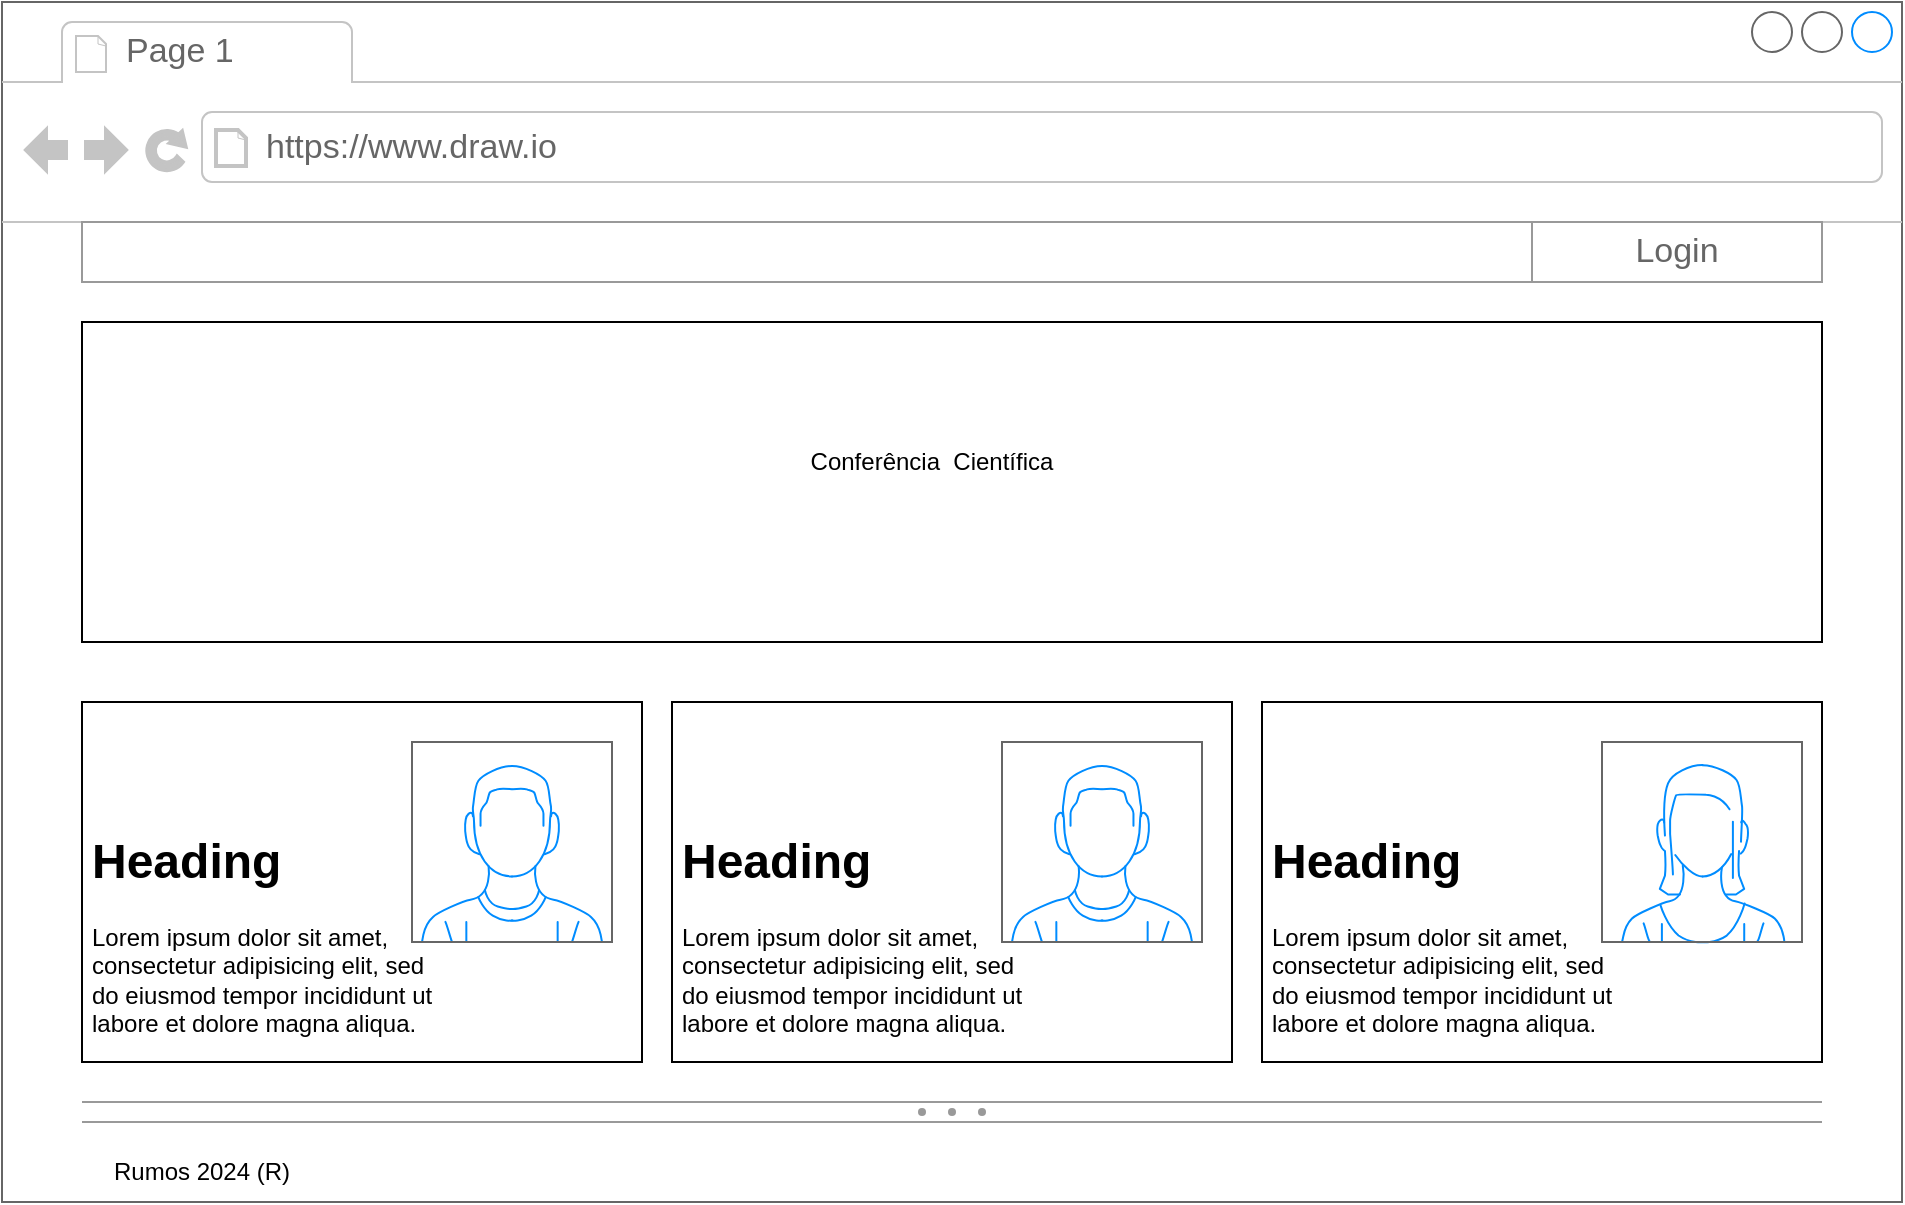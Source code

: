 <mxfile version="21.2.8" type="device" pages="5">
  <diagram name="Index" id="-s-NuK_WomoDArE0Qyhp">
    <mxGraphModel dx="1276" dy="606" grid="1" gridSize="10" guides="1" tooltips="1" connect="1" arrows="1" fold="1" page="1" pageScale="1" pageWidth="1169" pageHeight="827" math="0" shadow="0">
      <root>
        <mxCell id="0" />
        <mxCell id="1" parent="0" />
        <mxCell id="NJGV16ImT3vFh713RgNO-1" value="" style="strokeWidth=1;shadow=0;dashed=0;align=center;html=1;shape=mxgraph.mockup.containers.browserWindow;rSize=0;strokeColor=#666666;strokeColor2=#008cff;strokeColor3=#c4c4c4;mainText=,;recursiveResize=0;" parent="1" vertex="1">
          <mxGeometry x="110" y="90" width="950" height="600" as="geometry" />
        </mxCell>
        <mxCell id="NJGV16ImT3vFh713RgNO-2" value="Page 1" style="strokeWidth=1;shadow=0;dashed=0;align=center;html=1;shape=mxgraph.mockup.containers.anchor;fontSize=17;fontColor=#666666;align=left;whiteSpace=wrap;" parent="NJGV16ImT3vFh713RgNO-1" vertex="1">
          <mxGeometry x="60" y="12" width="110" height="26" as="geometry" />
        </mxCell>
        <mxCell id="NJGV16ImT3vFh713RgNO-3" value="https://www.draw.io" style="strokeWidth=1;shadow=0;dashed=0;align=center;html=1;shape=mxgraph.mockup.containers.anchor;rSize=0;fontSize=17;fontColor=#666666;align=left;" parent="NJGV16ImT3vFh713RgNO-1" vertex="1">
          <mxGeometry x="130" y="60" width="250" height="26" as="geometry" />
        </mxCell>
        <mxCell id="NJGV16ImT3vFh713RgNO-4" value="" style="rounded=0;whiteSpace=wrap;html=1;" parent="NJGV16ImT3vFh713RgNO-1" vertex="1">
          <mxGeometry x="40" y="160" width="870" height="160" as="geometry" />
        </mxCell>
        <mxCell id="NJGV16ImT3vFh713RgNO-5" value="Conferência&amp;nbsp; Científica" style="text;html=1;align=center;verticalAlign=middle;whiteSpace=wrap;rounded=0;" parent="NJGV16ImT3vFh713RgNO-1" vertex="1">
          <mxGeometry x="140" y="160" width="650" height="140" as="geometry" />
        </mxCell>
        <mxCell id="NJGV16ImT3vFh713RgNO-6" value="" style="rounded=0;whiteSpace=wrap;html=1;" parent="NJGV16ImT3vFh713RgNO-1" vertex="1">
          <mxGeometry x="40" y="350" width="280" height="180" as="geometry" />
        </mxCell>
        <mxCell id="NJGV16ImT3vFh713RgNO-7" value="" style="verticalLabelPosition=bottom;shadow=0;dashed=0;align=center;html=1;verticalAlign=top;strokeWidth=1;shape=mxgraph.mockup.containers.userMale;strokeColor=#666666;strokeColor2=#008cff;" parent="NJGV16ImT3vFh713RgNO-1" vertex="1">
          <mxGeometry x="205" y="370" width="100" height="100" as="geometry" />
        </mxCell>
        <mxCell id="NJGV16ImT3vFh713RgNO-8" value="&lt;h1&gt;Heading&lt;/h1&gt;&lt;p&gt;Lorem ipsum dolor sit amet, consectetur adipisicing elit, sed do eiusmod tempor incididunt ut labore et dolore magna aliqua.&lt;/p&gt;" style="text;html=1;spacing=5;spacingTop=-20;whiteSpace=wrap;overflow=hidden;rounded=0;" parent="NJGV16ImT3vFh713RgNO-1" vertex="1">
          <mxGeometry x="40" y="410" width="190" height="120" as="geometry" />
        </mxCell>
        <mxCell id="NJGV16ImT3vFh713RgNO-9" value="" style="rounded=0;whiteSpace=wrap;html=1;" parent="NJGV16ImT3vFh713RgNO-1" vertex="1">
          <mxGeometry x="335" y="350" width="280" height="180" as="geometry" />
        </mxCell>
        <mxCell id="NJGV16ImT3vFh713RgNO-10" value="" style="verticalLabelPosition=bottom;shadow=0;dashed=0;align=center;html=1;verticalAlign=top;strokeWidth=1;shape=mxgraph.mockup.containers.userMale;strokeColor=#666666;strokeColor2=#008cff;" parent="NJGV16ImT3vFh713RgNO-1" vertex="1">
          <mxGeometry x="500" y="370" width="100" height="100" as="geometry" />
        </mxCell>
        <mxCell id="NJGV16ImT3vFh713RgNO-13" value="&lt;h1&gt;Heading&lt;/h1&gt;&lt;p&gt;Lorem ipsum dolor sit amet, consectetur adipisicing elit, sed do eiusmod tempor incididunt ut labore et dolore magna aliqua.&lt;/p&gt;" style="text;html=1;spacing=5;spacingTop=-20;whiteSpace=wrap;overflow=hidden;rounded=0;" parent="NJGV16ImT3vFh713RgNO-1" vertex="1">
          <mxGeometry x="335" y="410" width="190" height="120" as="geometry" />
        </mxCell>
        <mxCell id="u3Lr7JxooYc4pxx3eMnw-1" value="" style="verticalLabelPosition=bottom;shadow=0;dashed=0;align=center;html=1;verticalAlign=top;strokeWidth=1;shape=mxgraph.mockup.forms.splitter;strokeColor=#999999;" parent="NJGV16ImT3vFh713RgNO-1" vertex="1">
          <mxGeometry x="40" y="550" width="870" height="10" as="geometry" />
        </mxCell>
        <mxCell id="u3Lr7JxooYc4pxx3eMnw-2" value="Rumos 2024 (R)" style="text;html=1;strokeColor=none;fillColor=none;align=center;verticalAlign=middle;whiteSpace=wrap;rounded=0;" parent="NJGV16ImT3vFh713RgNO-1" vertex="1">
          <mxGeometry x="40" y="570" width="120" height="30" as="geometry" />
        </mxCell>
        <mxCell id="u3Lr7JxooYc4pxx3eMnw-3" value="" style="strokeWidth=1;shadow=0;dashed=0;align=center;html=1;shape=mxgraph.mockup.forms.rrect;rSize=0;strokeColor=#999999;" parent="NJGV16ImT3vFh713RgNO-1" vertex="1">
          <mxGeometry x="40" y="110" width="870" height="30" as="geometry" />
        </mxCell>
        <mxCell id="u3Lr7JxooYc4pxx3eMnw-9" value="Login" style="strokeColor=inherit;fillColor=inherit;gradientColor=inherit;strokeWidth=1;shadow=0;dashed=0;align=center;html=1;shape=mxgraph.mockup.forms.rrect;rSize=0;fontSize=17;fontColor=#666666;whiteSpace=wrap;" parent="u3Lr7JxooYc4pxx3eMnw-3" vertex="1">
          <mxGeometry x="725" width="145" height="30" as="geometry" />
        </mxCell>
        <mxCell id="NJGV16ImT3vFh713RgNO-11" value="" style="rounded=0;whiteSpace=wrap;html=1;" parent="1" vertex="1">
          <mxGeometry x="740" y="440" width="280" height="180" as="geometry" />
        </mxCell>
        <mxCell id="NJGV16ImT3vFh713RgNO-14" value="&lt;h1&gt;Heading&lt;/h1&gt;&lt;p&gt;Lorem ipsum dolor sit amet, consectetur adipisicing elit, sed do eiusmod tempor incididunt ut labore et dolore magna aliqua.&lt;/p&gt;" style="text;html=1;spacing=5;spacingTop=-20;whiteSpace=wrap;overflow=hidden;rounded=0;" parent="1" vertex="1">
          <mxGeometry x="740" y="500" width="190" height="120" as="geometry" />
        </mxCell>
        <mxCell id="NJGV16ImT3vFh713RgNO-15" value="" style="verticalLabelPosition=bottom;shadow=0;dashed=0;align=center;html=1;verticalAlign=top;strokeWidth=1;shape=mxgraph.mockup.containers.userFemale;strokeColor=#666666;strokeColor2=#008cff;" parent="1" vertex="1">
          <mxGeometry x="910" y="460" width="100" height="100" as="geometry" />
        </mxCell>
      </root>
    </mxGraphModel>
  </diagram>
  <diagram name="Index Backend" id="n2D2hqDbknUxxtvWSx_i">
    <mxGraphModel dx="1276" dy="606" grid="1" gridSize="10" guides="1" tooltips="1" connect="1" arrows="1" fold="1" page="1" pageScale="1" pageWidth="1169" pageHeight="827" math="0" shadow="0">
      <root>
        <mxCell id="QfkZEDFmQ2hIRmuMOkM5-0" />
        <mxCell id="QfkZEDFmQ2hIRmuMOkM5-1" parent="QfkZEDFmQ2hIRmuMOkM5-0" />
        <mxCell id="QfkZEDFmQ2hIRmuMOkM5-2" value="" style="strokeWidth=1;shadow=0;dashed=0;align=center;html=1;shape=mxgraph.mockup.containers.browserWindow;rSize=0;strokeColor=#666666;strokeColor2=#008cff;strokeColor3=#c4c4c4;mainText=,;recursiveResize=0;" vertex="1" parent="QfkZEDFmQ2hIRmuMOkM5-1">
          <mxGeometry x="110" y="90" width="950" height="600" as="geometry" />
        </mxCell>
        <mxCell id="QfkZEDFmQ2hIRmuMOkM5-3" value="Page 1" style="strokeWidth=1;shadow=0;dashed=0;align=center;html=1;shape=mxgraph.mockup.containers.anchor;fontSize=17;fontColor=#666666;align=left;whiteSpace=wrap;" vertex="1" parent="QfkZEDFmQ2hIRmuMOkM5-2">
          <mxGeometry x="60" y="12" width="110" height="26" as="geometry" />
        </mxCell>
        <mxCell id="QfkZEDFmQ2hIRmuMOkM5-4" value="https://www.draw.io" style="strokeWidth=1;shadow=0;dashed=0;align=center;html=1;shape=mxgraph.mockup.containers.anchor;rSize=0;fontSize=17;fontColor=#666666;align=left;" vertex="1" parent="QfkZEDFmQ2hIRmuMOkM5-2">
          <mxGeometry x="130" y="60" width="250" height="26" as="geometry" />
        </mxCell>
        <mxCell id="QfkZEDFmQ2hIRmuMOkM5-13" value="" style="verticalLabelPosition=bottom;shadow=0;dashed=0;align=center;html=1;verticalAlign=top;strokeWidth=1;shape=mxgraph.mockup.forms.splitter;strokeColor=#999999;" vertex="1" parent="QfkZEDFmQ2hIRmuMOkM5-2">
          <mxGeometry x="40" y="550" width="870" height="10" as="geometry" />
        </mxCell>
        <mxCell id="QfkZEDFmQ2hIRmuMOkM5-14" value="Rumos 2024 (R)" style="text;html=1;strokeColor=none;fillColor=none;align=center;verticalAlign=middle;whiteSpace=wrap;rounded=0;" vertex="1" parent="QfkZEDFmQ2hIRmuMOkM5-2">
          <mxGeometry x="40" y="570" width="120" height="30" as="geometry" />
        </mxCell>
        <mxCell id="QfkZEDFmQ2hIRmuMOkM5-15" value="" style="strokeWidth=1;shadow=0;dashed=0;align=center;html=1;shape=mxgraph.mockup.forms.rrect;rSize=0;strokeColor=#999999;" vertex="1" parent="QfkZEDFmQ2hIRmuMOkM5-2">
          <mxGeometry x="40" y="110" width="870" height="30" as="geometry" />
        </mxCell>
        <mxCell id="QfkZEDFmQ2hIRmuMOkM5-16" value="Home" style="strokeColor=inherit;fillColor=inherit;gradientColor=inherit;strokeWidth=1;shadow=0;dashed=0;align=center;html=1;shape=mxgraph.mockup.forms.rrect;rSize=0;fontSize=17;fontColor=#666666;whiteSpace=wrap;" vertex="1" parent="QfkZEDFmQ2hIRmuMOkM5-15">
          <mxGeometry width="145" height="30" as="geometry" />
        </mxCell>
        <mxCell id="QfkZEDFmQ2hIRmuMOkM5-17" value="Palestrantes" style="strokeColor=inherit;fillColor=inherit;gradientColor=inherit;strokeWidth=1;shadow=0;dashed=0;align=center;html=1;shape=mxgraph.mockup.forms.rrect;rSize=0;fontSize=17;fontColor=#666666;whiteSpace=wrap;" vertex="1" parent="QfkZEDFmQ2hIRmuMOkM5-15">
          <mxGeometry x="145" width="145" height="30" as="geometry" />
        </mxCell>
        <mxCell id="QfkZEDFmQ2hIRmuMOkM5-18" value="Palestras" style="strokeColor=inherit;fillColor=inherit;gradientColor=inherit;strokeWidth=1;shadow=0;dashed=0;align=center;html=1;shape=mxgraph.mockup.forms.rrect;rSize=0;fontSize=17;fontColor=#666666;whiteSpace=wrap;" vertex="1" parent="QfkZEDFmQ2hIRmuMOkM5-15">
          <mxGeometry x="290" width="145" height="30" as="geometry" />
        </mxCell>
        <mxCell id="QfkZEDFmQ2hIRmuMOkM5-19" value="Login" style="strokeColor=inherit;fillColor=inherit;gradientColor=inherit;strokeWidth=1;shadow=0;dashed=0;align=center;html=1;shape=mxgraph.mockup.forms.rrect;rSize=0;fontSize=17;fontColor=#666666;whiteSpace=wrap;" vertex="1" parent="QfkZEDFmQ2hIRmuMOkM5-15">
          <mxGeometry x="725" width="145" height="30" as="geometry" />
        </mxCell>
        <mxCell id="YF7gN96msMOJXcphIUVl-0" value="" style="strokeWidth=1;shadow=0;dashed=0;align=center;html=1;shape=mxgraph.mockup.forms.pwField;strokeColor=#999999;mainText=;align=left;fontColor=#666666;fontSize=17;spacingLeft=3;" vertex="1" parent="QfkZEDFmQ2hIRmuMOkM5-2">
          <mxGeometry x="100" y="160" width="340" height="30" as="geometry" />
        </mxCell>
        <mxCell id="YF7gN96msMOJXcphIUVl-1" value="Nome" style="text;html=1;strokeColor=none;fillColor=none;align=center;verticalAlign=middle;whiteSpace=wrap;rounded=0;" vertex="1" parent="QfkZEDFmQ2hIRmuMOkM5-2">
          <mxGeometry x="40" y="160" width="60" height="30" as="geometry" />
        </mxCell>
        <mxCell id="YF7gN96msMOJXcphIUVl-2" value="" style="strokeWidth=1;shadow=0;dashed=0;align=center;html=1;shape=mxgraph.mockup.forms.pwField;strokeColor=#999999;mainText=;align=left;fontColor=#666666;fontSize=17;spacingLeft=3;" vertex="1" parent="QfkZEDFmQ2hIRmuMOkM5-2">
          <mxGeometry x="100" y="200" width="340" height="30" as="geometry" />
        </mxCell>
        <mxCell id="YF7gN96msMOJXcphIUVl-3" value="Nome" style="text;html=1;strokeColor=none;fillColor=none;align=center;verticalAlign=middle;whiteSpace=wrap;rounded=0;" vertex="1" parent="QfkZEDFmQ2hIRmuMOkM5-2">
          <mxGeometry x="40" y="200" width="60" height="30" as="geometry" />
        </mxCell>
        <mxCell id="YF7gN96msMOJXcphIUVl-4" value="" style="strokeWidth=1;shadow=0;dashed=0;align=center;html=1;shape=mxgraph.mockup.forms.pwField;strokeColor=#999999;mainText=;align=left;fontColor=#666666;fontSize=17;spacingLeft=3;" vertex="1" parent="QfkZEDFmQ2hIRmuMOkM5-2">
          <mxGeometry x="100" y="240" width="340" height="30" as="geometry" />
        </mxCell>
        <mxCell id="YF7gN96msMOJXcphIUVl-5" value="Nome" style="text;html=1;strokeColor=none;fillColor=none;align=center;verticalAlign=middle;whiteSpace=wrap;rounded=0;" vertex="1" parent="QfkZEDFmQ2hIRmuMOkM5-2">
          <mxGeometry x="40" y="240" width="60" height="30" as="geometry" />
        </mxCell>
        <mxCell id="YF7gN96msMOJXcphIUVl-6" value="" style="strokeWidth=1;shadow=0;dashed=0;align=center;html=1;shape=mxgraph.mockup.forms.pwField;strokeColor=#999999;mainText=;align=left;fontColor=#666666;fontSize=17;spacingLeft=3;" vertex="1" parent="QfkZEDFmQ2hIRmuMOkM5-2">
          <mxGeometry x="520" y="160" width="150" height="30" as="geometry" />
        </mxCell>
        <mxCell id="YF7gN96msMOJXcphIUVl-7" value="Nome" style="text;html=1;strokeColor=none;fillColor=none;align=center;verticalAlign=middle;whiteSpace=wrap;rounded=0;" vertex="1" parent="QfkZEDFmQ2hIRmuMOkM5-2">
          <mxGeometry x="460" y="160" width="60" height="30" as="geometry" />
        </mxCell>
        <mxCell id="YF7gN96msMOJXcphIUVl-8" value="" style="strokeWidth=1;shadow=0;dashed=0;align=center;html=1;shape=mxgraph.mockup.forms.pwField;strokeColor=#999999;mainText=;align=left;fontColor=#666666;fontSize=17;spacingLeft=3;" vertex="1" parent="QfkZEDFmQ2hIRmuMOkM5-2">
          <mxGeometry x="520" y="200" width="150" height="30" as="geometry" />
        </mxCell>
        <mxCell id="YF7gN96msMOJXcphIUVl-9" value="Nome" style="text;html=1;strokeColor=none;fillColor=none;align=center;verticalAlign=middle;whiteSpace=wrap;rounded=0;" vertex="1" parent="QfkZEDFmQ2hIRmuMOkM5-2">
          <mxGeometry x="460" y="200" width="60" height="30" as="geometry" />
        </mxCell>
        <mxCell id="YF7gN96msMOJXcphIUVl-10" value="" style="strokeWidth=1;shadow=0;dashed=0;align=center;html=1;shape=mxgraph.mockup.forms.pwField;strokeColor=#999999;mainText=;align=left;fontColor=#666666;fontSize=17;spacingLeft=3;" vertex="1" parent="QfkZEDFmQ2hIRmuMOkM5-2">
          <mxGeometry x="520" y="240" width="150" height="30" as="geometry" />
        </mxCell>
        <mxCell id="YF7gN96msMOJXcphIUVl-11" value="Nome" style="text;html=1;strokeColor=none;fillColor=none;align=center;verticalAlign=middle;whiteSpace=wrap;rounded=0;" vertex="1" parent="QfkZEDFmQ2hIRmuMOkM5-2">
          <mxGeometry x="460" y="240" width="60" height="30" as="geometry" />
        </mxCell>
        <mxCell id="YF7gN96msMOJXcphIUVl-12" value="" style="strokeWidth=1;shadow=0;dashed=0;align=center;html=1;shape=mxgraph.mockup.forms.pwField;strokeColor=#999999;mainText=;align=left;fontColor=#666666;fontSize=17;spacingLeft=3;" vertex="1" parent="QfkZEDFmQ2hIRmuMOkM5-2">
          <mxGeometry x="760" y="160" width="150" height="30" as="geometry" />
        </mxCell>
        <mxCell id="YF7gN96msMOJXcphIUVl-13" value="Nome" style="text;html=1;strokeColor=none;fillColor=none;align=center;verticalAlign=middle;whiteSpace=wrap;rounded=0;" vertex="1" parent="QfkZEDFmQ2hIRmuMOkM5-2">
          <mxGeometry x="660" y="160" width="60" height="30" as="geometry" />
        </mxCell>
        <mxCell id="YF7gN96msMOJXcphIUVl-14" value="" style="strokeWidth=1;shadow=0;dashed=0;align=center;html=1;shape=mxgraph.mockup.forms.pwField;strokeColor=#999999;mainText=;align=left;fontColor=#666666;fontSize=17;spacingLeft=3;" vertex="1" parent="QfkZEDFmQ2hIRmuMOkM5-2">
          <mxGeometry x="760" y="200" width="150" height="30" as="geometry" />
        </mxCell>
        <mxCell id="YF7gN96msMOJXcphIUVl-15" value="Nome" style="text;html=1;strokeColor=none;fillColor=none;align=center;verticalAlign=middle;whiteSpace=wrap;rounded=0;" vertex="1" parent="QfkZEDFmQ2hIRmuMOkM5-2">
          <mxGeometry x="660" y="200" width="60" height="30" as="geometry" />
        </mxCell>
        <mxCell id="YF7gN96msMOJXcphIUVl-16" value="" style="strokeWidth=1;shadow=0;dashed=0;align=center;html=1;shape=mxgraph.mockup.forms.pwField;strokeColor=#999999;mainText=;align=left;fontColor=#666666;fontSize=17;spacingLeft=3;" vertex="1" parent="QfkZEDFmQ2hIRmuMOkM5-2">
          <mxGeometry x="760" y="240" width="150" height="30" as="geometry" />
        </mxCell>
        <mxCell id="YF7gN96msMOJXcphIUVl-17" value="Nome" style="text;html=1;strokeColor=none;fillColor=none;align=center;verticalAlign=middle;whiteSpace=wrap;rounded=0;" vertex="1" parent="QfkZEDFmQ2hIRmuMOkM5-2">
          <mxGeometry x="660" y="240" width="60" height="30" as="geometry" />
        </mxCell>
        <mxCell id="8gdyeV2lkhlqZR4zwWnr-0" value="" style="rounded=0;whiteSpace=wrap;html=1;" vertex="1" parent="QfkZEDFmQ2hIRmuMOkM5-1">
          <mxGeometry x="150" y="440" width="280" height="180" as="geometry" />
        </mxCell>
        <mxCell id="8gdyeV2lkhlqZR4zwWnr-1" value="" style="verticalLabelPosition=bottom;shadow=0;dashed=0;align=center;html=1;verticalAlign=top;strokeWidth=1;shape=mxgraph.mockup.containers.userMale;strokeColor=#666666;strokeColor2=#008cff;" vertex="1" parent="QfkZEDFmQ2hIRmuMOkM5-1">
          <mxGeometry x="315" y="460" width="100" height="100" as="geometry" />
        </mxCell>
        <mxCell id="8gdyeV2lkhlqZR4zwWnr-2" value="&lt;h1&gt;Heading&lt;/h1&gt;&lt;p&gt;Lorem ipsum dolor sit amet, consectetur adipisicing elit, sed do eiusmod tempor incididunt ut labore et dolore magna aliqua.&lt;/p&gt;" style="text;html=1;spacing=5;spacingTop=-20;whiteSpace=wrap;overflow=hidden;rounded=0;" vertex="1" parent="QfkZEDFmQ2hIRmuMOkM5-1">
          <mxGeometry x="150" y="500" width="190" height="120" as="geometry" />
        </mxCell>
        <mxCell id="8gdyeV2lkhlqZR4zwWnr-3" value="" style="rounded=0;whiteSpace=wrap;html=1;" vertex="1" parent="QfkZEDFmQ2hIRmuMOkM5-1">
          <mxGeometry x="445" y="440" width="280" height="180" as="geometry" />
        </mxCell>
        <mxCell id="8gdyeV2lkhlqZR4zwWnr-4" value="" style="verticalLabelPosition=bottom;shadow=0;dashed=0;align=center;html=1;verticalAlign=top;strokeWidth=1;shape=mxgraph.mockup.containers.userMale;strokeColor=#666666;strokeColor2=#008cff;" vertex="1" parent="QfkZEDFmQ2hIRmuMOkM5-1">
          <mxGeometry x="610" y="460" width="100" height="100" as="geometry" />
        </mxCell>
        <mxCell id="8gdyeV2lkhlqZR4zwWnr-5" value="&lt;h1&gt;Heading&lt;/h1&gt;&lt;p&gt;Lorem ipsum dolor sit amet, consectetur adipisicing elit, sed do eiusmod tempor incididunt ut labore et dolore magna aliqua.&lt;/p&gt;" style="text;html=1;spacing=5;spacingTop=-20;whiteSpace=wrap;overflow=hidden;rounded=0;" vertex="1" parent="QfkZEDFmQ2hIRmuMOkM5-1">
          <mxGeometry x="445" y="500" width="190" height="120" as="geometry" />
        </mxCell>
        <mxCell id="8gdyeV2lkhlqZR4zwWnr-6" value="" style="rounded=0;whiteSpace=wrap;html=1;" vertex="1" parent="QfkZEDFmQ2hIRmuMOkM5-1">
          <mxGeometry x="740" y="440" width="280" height="180" as="geometry" />
        </mxCell>
        <mxCell id="8gdyeV2lkhlqZR4zwWnr-7" value="&lt;h1&gt;Heading&lt;/h1&gt;&lt;p&gt;Lorem ipsum dolor sit amet, consectetur adipisicing elit, sed do eiusmod tempor incididunt ut labore et dolore magna aliqua.&lt;/p&gt;" style="text;html=1;spacing=5;spacingTop=-20;whiteSpace=wrap;overflow=hidden;rounded=0;" vertex="1" parent="QfkZEDFmQ2hIRmuMOkM5-1">
          <mxGeometry x="740" y="500" width="190" height="120" as="geometry" />
        </mxCell>
        <mxCell id="8gdyeV2lkhlqZR4zwWnr-8" value="" style="verticalLabelPosition=bottom;shadow=0;dashed=0;align=center;html=1;verticalAlign=top;strokeWidth=1;shape=mxgraph.mockup.containers.userFemale;strokeColor=#666666;strokeColor2=#008cff;" vertex="1" parent="QfkZEDFmQ2hIRmuMOkM5-1">
          <mxGeometry x="910" y="460" width="100" height="100" as="geometry" />
        </mxCell>
      </root>
    </mxGraphModel>
  </diagram>
  <diagram id="n83IJ1yeSU_8J88dDmPN" name="Palestrantes">
    <mxGraphModel dx="1276" dy="606" grid="1" gridSize="10" guides="1" tooltips="1" connect="1" arrows="1" fold="1" page="1" pageScale="1" pageWidth="1169" pageHeight="827" math="0" shadow="0">
      <root>
        <mxCell id="0" />
        <mxCell id="1" parent="0" />
        <mxCell id="xJS73T4taUeHp2EmgQ5f-1" value="" style="strokeWidth=1;shadow=0;dashed=0;align=center;html=1;shape=mxgraph.mockup.containers.browserWindow;rSize=0;strokeColor=#666666;strokeColor2=#008cff;strokeColor3=#c4c4c4;mainText=,;recursiveResize=0;" parent="1" vertex="1">
          <mxGeometry x="110" y="90" width="950" height="600" as="geometry" />
        </mxCell>
        <mxCell id="xJS73T4taUeHp2EmgQ5f-2" value="Page 1" style="strokeWidth=1;shadow=0;dashed=0;align=center;html=1;shape=mxgraph.mockup.containers.anchor;fontSize=17;fontColor=#666666;align=left;whiteSpace=wrap;" parent="xJS73T4taUeHp2EmgQ5f-1" vertex="1">
          <mxGeometry x="60" y="12" width="110" height="26" as="geometry" />
        </mxCell>
        <mxCell id="xJS73T4taUeHp2EmgQ5f-3" value="https://www.draw.io" style="strokeWidth=1;shadow=0;dashed=0;align=center;html=1;shape=mxgraph.mockup.containers.anchor;rSize=0;fontSize=17;fontColor=#666666;align=left;" parent="xJS73T4taUeHp2EmgQ5f-1" vertex="1">
          <mxGeometry x="130" y="60" width="250" height="26" as="geometry" />
        </mxCell>
        <mxCell id="xJS73T4taUeHp2EmgQ5f-12" value="" style="verticalLabelPosition=bottom;shadow=0;dashed=0;align=center;html=1;verticalAlign=top;strokeWidth=1;shape=mxgraph.mockup.forms.splitter;strokeColor=#999999;" parent="xJS73T4taUeHp2EmgQ5f-1" vertex="1">
          <mxGeometry x="40" y="550" width="870" height="10" as="geometry" />
        </mxCell>
        <mxCell id="xJS73T4taUeHp2EmgQ5f-13" value="Rumos 2024 (R)" style="text;html=1;strokeColor=none;fillColor=none;align=center;verticalAlign=middle;whiteSpace=wrap;rounded=0;" parent="xJS73T4taUeHp2EmgQ5f-1" vertex="1">
          <mxGeometry x="40" y="570" width="120" height="30" as="geometry" />
        </mxCell>
        <mxCell id="xJS73T4taUeHp2EmgQ5f-14" value="" style="strokeWidth=1;shadow=0;dashed=0;align=center;html=1;shape=mxgraph.mockup.forms.rrect;rSize=0;strokeColor=#999999;" parent="xJS73T4taUeHp2EmgQ5f-1" vertex="1">
          <mxGeometry x="40" y="110" width="870" height="30" as="geometry" />
        </mxCell>
        <mxCell id="xJS73T4taUeHp2EmgQ5f-15" value="Home" style="strokeColor=inherit;fillColor=inherit;gradientColor=inherit;strokeWidth=1;shadow=0;dashed=0;align=center;html=1;shape=mxgraph.mockup.forms.rrect;rSize=0;fontSize=17;fontColor=#666666;whiteSpace=wrap;" parent="xJS73T4taUeHp2EmgQ5f-14" vertex="1">
          <mxGeometry width="145" height="30" as="geometry" />
        </mxCell>
        <mxCell id="xJS73T4taUeHp2EmgQ5f-16" value="Palestrantes" style="strokeColor=inherit;fillColor=inherit;gradientColor=inherit;strokeWidth=1;shadow=0;dashed=0;align=center;html=1;shape=mxgraph.mockup.forms.rrect;rSize=0;fontSize=17;fontColor=#666666;whiteSpace=wrap;" parent="xJS73T4taUeHp2EmgQ5f-14" vertex="1">
          <mxGeometry x="145" width="145" height="30" as="geometry" />
        </mxCell>
        <mxCell id="xJS73T4taUeHp2EmgQ5f-17" value="Palestras" style="strokeColor=inherit;fillColor=inherit;gradientColor=inherit;strokeWidth=1;shadow=0;dashed=0;align=center;html=1;shape=mxgraph.mockup.forms.rrect;rSize=0;fontSize=17;fontColor=#666666;whiteSpace=wrap;" parent="xJS73T4taUeHp2EmgQ5f-14" vertex="1">
          <mxGeometry x="290" width="145" height="30" as="geometry" />
        </mxCell>
        <mxCell id="xJS73T4taUeHp2EmgQ5f-18" value="Login" style="strokeColor=inherit;fillColor=inherit;gradientColor=inherit;strokeWidth=1;shadow=0;dashed=0;align=center;html=1;shape=mxgraph.mockup.forms.rrect;rSize=0;fontSize=17;fontColor=#666666;whiteSpace=wrap;" parent="xJS73T4taUeHp2EmgQ5f-14" vertex="1">
          <mxGeometry x="725" width="145" height="30" as="geometry" />
        </mxCell>
        <mxCell id="-s9LEb90_n_qW2XaT2oN-1" value="" style="shape=table;html=1;whiteSpace=wrap;startSize=0;container=1;collapsible=0;childLayout=tableLayout;strokeWidth=2;" parent="xJS73T4taUeHp2EmgQ5f-1" vertex="1">
          <mxGeometry x="40" y="230" width="870" height="80" as="geometry" />
        </mxCell>
        <mxCell id="-s9LEb90_n_qW2XaT2oN-2" value="" style="shape=tableRow;horizontal=0;startSize=0;swimlaneHead=0;swimlaneBody=0;top=0;left=0;bottom=0;right=0;collapsible=0;dropTarget=0;fillColor=none;points=[[0,0.5],[1,0.5]];portConstraint=eastwest;" parent="-s9LEb90_n_qW2XaT2oN-1" vertex="1">
          <mxGeometry width="870" height="27" as="geometry" />
        </mxCell>
        <mxCell id="-s9LEb90_n_qW2XaT2oN-3" value="Header 1" style="shape=partialRectangle;html=1;whiteSpace=wrap;connectable=0;fillColor=none;top=0;left=0;bottom=0;right=0;overflow=hidden;fontStyle=1" parent="-s9LEb90_n_qW2XaT2oN-2" vertex="1">
          <mxGeometry width="435" height="27" as="geometry">
            <mxRectangle width="435" height="27" as="alternateBounds" />
          </mxGeometry>
        </mxCell>
        <mxCell id="-s9LEb90_n_qW2XaT2oN-4" value="Header 2" style="shape=partialRectangle;html=1;whiteSpace=wrap;connectable=0;fillColor=none;top=0;left=0;bottom=0;right=0;overflow=hidden;fontStyle=1" parent="-s9LEb90_n_qW2XaT2oN-2" vertex="1">
          <mxGeometry x="435" width="435" height="27" as="geometry">
            <mxRectangle width="435" height="27" as="alternateBounds" />
          </mxGeometry>
        </mxCell>
        <mxCell id="-s9LEb90_n_qW2XaT2oN-5" value="" style="shape=tableRow;horizontal=0;startSize=0;swimlaneHead=0;swimlaneBody=0;top=0;left=0;bottom=0;right=0;collapsible=0;dropTarget=0;fillColor=none;points=[[0,0.5],[1,0.5]];portConstraint=eastwest;" parent="-s9LEb90_n_qW2XaT2oN-1" vertex="1">
          <mxGeometry y="27" width="870" height="26" as="geometry" />
        </mxCell>
        <mxCell id="-s9LEb90_n_qW2XaT2oN-6" value="row 1, cell 1" style="shape=partialRectangle;html=1;whiteSpace=wrap;connectable=0;fillColor=none;top=0;left=0;bottom=0;right=0;overflow=hidden;" parent="-s9LEb90_n_qW2XaT2oN-5" vertex="1">
          <mxGeometry width="435" height="26" as="geometry">
            <mxRectangle width="435" height="26" as="alternateBounds" />
          </mxGeometry>
        </mxCell>
        <mxCell id="-s9LEb90_n_qW2XaT2oN-7" value="row 1, cell 2" style="shape=partialRectangle;html=1;whiteSpace=wrap;connectable=0;fillColor=none;top=0;left=0;bottom=0;right=0;overflow=hidden;" parent="-s9LEb90_n_qW2XaT2oN-5" vertex="1">
          <mxGeometry x="435" width="435" height="26" as="geometry">
            <mxRectangle width="435" height="26" as="alternateBounds" />
          </mxGeometry>
        </mxCell>
        <mxCell id="-s9LEb90_n_qW2XaT2oN-8" value="" style="shape=tableRow;horizontal=0;startSize=0;swimlaneHead=0;swimlaneBody=0;top=0;left=0;bottom=0;right=0;collapsible=0;dropTarget=0;fillColor=none;points=[[0,0.5],[1,0.5]];portConstraint=eastwest;" parent="-s9LEb90_n_qW2XaT2oN-1" vertex="1">
          <mxGeometry y="53" width="870" height="27" as="geometry" />
        </mxCell>
        <mxCell id="-s9LEb90_n_qW2XaT2oN-9" value="row 2, cell 1" style="shape=partialRectangle;html=1;whiteSpace=wrap;connectable=0;fillColor=none;top=0;left=0;bottom=0;right=0;overflow=hidden;" parent="-s9LEb90_n_qW2XaT2oN-8" vertex="1">
          <mxGeometry width="435" height="27" as="geometry">
            <mxRectangle width="435" height="27" as="alternateBounds" />
          </mxGeometry>
        </mxCell>
        <mxCell id="-s9LEb90_n_qW2XaT2oN-10" value="row 2, cell 2" style="shape=partialRectangle;html=1;whiteSpace=wrap;connectable=0;fillColor=none;top=0;left=0;bottom=0;right=0;overflow=hidden;" parent="-s9LEb90_n_qW2XaT2oN-8" vertex="1">
          <mxGeometry x="435" width="435" height="27" as="geometry">
            <mxRectangle width="435" height="27" as="alternateBounds" />
          </mxGeometry>
        </mxCell>
        <mxCell id="-s9LEb90_n_qW2XaT2oN-11" value="Search" style="strokeWidth=1;shadow=0;dashed=0;align=center;html=1;shape=mxgraph.mockup.forms.searchBox;strokeColor=#999999;mainText=;strokeColor2=#008cff;fontColor=#666666;fontSize=17;align=left;spacingLeft=3;whiteSpace=wrap;" parent="xJS73T4taUeHp2EmgQ5f-1" vertex="1">
          <mxGeometry x="40" y="190" width="360" height="30" as="geometry" />
        </mxCell>
        <mxCell id="_cKu09cZDRXXO4Q31mEp-1" value="" style="rounded=0;whiteSpace=wrap;html=1;" parent="1" vertex="1">
          <mxGeometry x="150" y="440" width="870" height="180" as="geometry" />
        </mxCell>
        <mxCell id="_cKu09cZDRXXO4Q31mEp-2" value="" style="verticalLabelPosition=bottom;shadow=0;dashed=0;align=center;html=1;verticalAlign=top;strokeWidth=1;shape=mxgraph.mockup.containers.userMale;strokeColor=#666666;strokeColor2=#008cff;" parent="1" vertex="1">
          <mxGeometry x="160" y="450" width="100" height="100" as="geometry" />
        </mxCell>
        <mxCell id="_cKu09cZDRXXO4Q31mEp-4" value="&lt;h1&gt;Heading&lt;/h1&gt;&lt;p&gt;Lorem ipsum dolor sit amet, consectetur adipisicing elit, sed do eiusmod tempor incididunt ut labore et dolore magna aliqua.&lt;/p&gt;" style="text;html=1;strokeColor=none;fillColor=none;spacing=5;spacingTop=-20;whiteSpace=wrap;overflow=hidden;rounded=0;" parent="1" vertex="1">
          <mxGeometry x="273" y="450" width="717" height="100" as="geometry" />
        </mxCell>
        <mxCell id="_cKu09cZDRXXO4Q31mEp-5" value="&lt;h1&gt;Palestra 01&lt;/h1&gt;&lt;p&gt;Lorem ipsum dolor sit amet, consectetur adipisicing aliqua.&lt;/p&gt;" style="text;html=1;strokeColor=none;fillColor=none;spacing=5;spacingTop=-20;whiteSpace=wrap;overflow=hidden;rounded=0;" parent="1" vertex="1">
          <mxGeometry x="270" y="530" width="190" height="80" as="geometry" />
        </mxCell>
        <mxCell id="_cKu09cZDRXXO4Q31mEp-6" value="&lt;h1&gt;Palestra 02&lt;/h1&gt;&lt;p&gt;Lorem ipsum dolor sit amet, consectetur adipisicing aliqua.&lt;/p&gt;" style="text;html=1;strokeColor=none;fillColor=none;spacing=5;spacingTop=-20;whiteSpace=wrap;overflow=hidden;rounded=0;" parent="1" vertex="1">
          <mxGeometry x="460" y="530" width="190" height="80" as="geometry" />
        </mxCell>
        <mxCell id="_cKu09cZDRXXO4Q31mEp-7" value="&lt;h1&gt;Palestra 03&lt;/h1&gt;&lt;p&gt;Lorem ipsum dolor sit amet, consectetur adipisicing aliqua.&lt;/p&gt;" style="text;html=1;strokeColor=none;fillColor=none;spacing=5;spacingTop=-20;whiteSpace=wrap;overflow=hidden;rounded=0;" parent="1" vertex="1">
          <mxGeometry x="670" y="530" width="190" height="80" as="geometry" />
        </mxCell>
      </root>
    </mxGraphModel>
  </diagram>
  <diagram name="Cadastro Palestrantes" id="-__qBHzWM1S3iXYySeu9">
    <mxGraphModel dx="1276" dy="606" grid="1" gridSize="10" guides="1" tooltips="1" connect="1" arrows="1" fold="1" page="1" pageScale="1" pageWidth="1169" pageHeight="827" math="0" shadow="0">
      <root>
        <mxCell id="T50IKD7ibU-e3D_RE7FK-0" />
        <mxCell id="T50IKD7ibU-e3D_RE7FK-1" parent="T50IKD7ibU-e3D_RE7FK-0" />
        <mxCell id="T50IKD7ibU-e3D_RE7FK-2" value="" style="strokeWidth=1;shadow=0;dashed=0;align=center;html=1;shape=mxgraph.mockup.containers.browserWindow;rSize=0;strokeColor=#666666;strokeColor2=#008cff;strokeColor3=#c4c4c4;mainText=,;recursiveResize=0;" parent="T50IKD7ibU-e3D_RE7FK-1" vertex="1">
          <mxGeometry x="110" y="90" width="950" height="600" as="geometry" />
        </mxCell>
        <mxCell id="T50IKD7ibU-e3D_RE7FK-3" value="Page 1" style="strokeWidth=1;shadow=0;dashed=0;align=center;html=1;shape=mxgraph.mockup.containers.anchor;fontSize=17;fontColor=#666666;align=left;whiteSpace=wrap;" parent="T50IKD7ibU-e3D_RE7FK-2" vertex="1">
          <mxGeometry x="60" y="12" width="110" height="26" as="geometry" />
        </mxCell>
        <mxCell id="T50IKD7ibU-e3D_RE7FK-4" value="https://www.draw.io" style="strokeWidth=1;shadow=0;dashed=0;align=center;html=1;shape=mxgraph.mockup.containers.anchor;rSize=0;fontSize=17;fontColor=#666666;align=left;" parent="T50IKD7ibU-e3D_RE7FK-2" vertex="1">
          <mxGeometry x="130" y="60" width="250" height="26" as="geometry" />
        </mxCell>
        <mxCell id="T50IKD7ibU-e3D_RE7FK-5" value="" style="verticalLabelPosition=bottom;shadow=0;dashed=0;align=center;html=1;verticalAlign=top;strokeWidth=1;shape=mxgraph.mockup.forms.splitter;strokeColor=#999999;" parent="T50IKD7ibU-e3D_RE7FK-2" vertex="1">
          <mxGeometry x="40" y="550" width="870" height="10" as="geometry" />
        </mxCell>
        <mxCell id="T50IKD7ibU-e3D_RE7FK-6" value="Rumos 2024 (R)" style="text;html=1;strokeColor=none;fillColor=none;align=center;verticalAlign=middle;whiteSpace=wrap;rounded=0;" parent="T50IKD7ibU-e3D_RE7FK-2" vertex="1">
          <mxGeometry x="40" y="570" width="120" height="30" as="geometry" />
        </mxCell>
        <mxCell id="T50IKD7ibU-e3D_RE7FK-7" value="" style="strokeWidth=1;shadow=0;dashed=0;align=center;html=1;shape=mxgraph.mockup.forms.rrect;rSize=0;strokeColor=#999999;" parent="T50IKD7ibU-e3D_RE7FK-2" vertex="1">
          <mxGeometry x="40" y="110" width="870" height="30" as="geometry" />
        </mxCell>
        <mxCell id="T50IKD7ibU-e3D_RE7FK-8" value="Home" style="strokeColor=inherit;fillColor=inherit;gradientColor=inherit;strokeWidth=1;shadow=0;dashed=0;align=center;html=1;shape=mxgraph.mockup.forms.rrect;rSize=0;fontSize=17;fontColor=#666666;whiteSpace=wrap;" parent="T50IKD7ibU-e3D_RE7FK-7" vertex="1">
          <mxGeometry width="145" height="30" as="geometry" />
        </mxCell>
        <mxCell id="T50IKD7ibU-e3D_RE7FK-9" value="Palestrantes" style="strokeColor=inherit;fillColor=inherit;gradientColor=inherit;strokeWidth=1;shadow=0;dashed=0;align=center;html=1;shape=mxgraph.mockup.forms.rrect;rSize=0;fontSize=17;fontColor=#666666;whiteSpace=wrap;" parent="T50IKD7ibU-e3D_RE7FK-7" vertex="1">
          <mxGeometry x="145" width="145" height="30" as="geometry" />
        </mxCell>
        <mxCell id="T50IKD7ibU-e3D_RE7FK-10" value="Palestras" style="strokeColor=inherit;fillColor=inherit;gradientColor=inherit;strokeWidth=1;shadow=0;dashed=0;align=center;html=1;shape=mxgraph.mockup.forms.rrect;rSize=0;fontSize=17;fontColor=#666666;whiteSpace=wrap;" parent="T50IKD7ibU-e3D_RE7FK-7" vertex="1">
          <mxGeometry x="290" width="145" height="30" as="geometry" />
        </mxCell>
        <mxCell id="T50IKD7ibU-e3D_RE7FK-11" value="Login" style="strokeColor=inherit;fillColor=inherit;gradientColor=inherit;strokeWidth=1;shadow=0;dashed=0;align=center;html=1;shape=mxgraph.mockup.forms.rrect;rSize=0;fontSize=17;fontColor=#666666;whiteSpace=wrap;" parent="T50IKD7ibU-e3D_RE7FK-7" vertex="1">
          <mxGeometry x="725" width="145" height="30" as="geometry" />
        </mxCell>
        <mxCell id="T50IKD7ibU-e3D_RE7FK-23" value="" style="rounded=0;whiteSpace=wrap;html=1;" parent="T50IKD7ibU-e3D_RE7FK-1" vertex="1">
          <mxGeometry x="150" y="250" width="870" height="370" as="geometry" />
        </mxCell>
        <mxCell id="Twnnvgmj1dNYaNvpYtDp-0" value="" style="strokeWidth=1;shadow=0;dashed=0;align=center;html=1;shape=mxgraph.mockup.forms.pwField;strokeColor=#999999;mainText=;align=left;fontColor=#666666;fontSize=17;spacingLeft=3;" parent="T50IKD7ibU-e3D_RE7FK-1" vertex="1">
          <mxGeometry x="250" y="270" width="150" height="30" as="geometry" />
        </mxCell>
        <mxCell id="Twnnvgmj1dNYaNvpYtDp-1" value="Nome" style="text;html=1;strokeColor=none;fillColor=none;align=center;verticalAlign=middle;whiteSpace=wrap;rounded=0;" parent="T50IKD7ibU-e3D_RE7FK-1" vertex="1">
          <mxGeometry x="160" y="270" width="60" height="30" as="geometry" />
        </mxCell>
        <mxCell id="Twnnvgmj1dNYaNvpYtDp-3" value="Especialidade" style="text;html=1;strokeColor=none;fillColor=none;align=center;verticalAlign=middle;whiteSpace=wrap;rounded=0;" parent="T50IKD7ibU-e3D_RE7FK-1" vertex="1">
          <mxGeometry x="180" y="310" width="60" height="30" as="geometry" />
        </mxCell>
        <mxCell id="Twnnvgmj1dNYaNvpYtDp-4" value="Option 1" style="strokeWidth=1;shadow=0;dashed=0;align=center;html=1;shape=mxgraph.mockup.forms.comboBox;strokeColor=#999999;fillColor=#ddeeff;align=left;fillColor2=#aaddff;mainText=;fontColor=#666666;fontSize=17;spacingLeft=3;" parent="T50IKD7ibU-e3D_RE7FK-1" vertex="1">
          <mxGeometry x="250" y="310" width="150" height="30" as="geometry" />
        </mxCell>
      </root>
    </mxGraphModel>
  </diagram>
  <diagram name="Template" id="U4OjcBVAvDzP1R71_GLK">
    <mxGraphModel dx="1276" dy="606" grid="1" gridSize="10" guides="1" tooltips="1" connect="1" arrows="1" fold="1" page="1" pageScale="1" pageWidth="1169" pageHeight="827" math="0" shadow="0">
      <root>
        <mxCell id="qZNRCAajUvIjUTX4flRx-0" />
        <mxCell id="qZNRCAajUvIjUTX4flRx-1" parent="qZNRCAajUvIjUTX4flRx-0" />
        <mxCell id="qZNRCAajUvIjUTX4flRx-2" value="" style="strokeWidth=1;shadow=0;dashed=0;align=center;html=1;shape=mxgraph.mockup.containers.browserWindow;rSize=0;strokeColor=#666666;strokeColor2=#008cff;strokeColor3=#c4c4c4;mainText=,;recursiveResize=0;" parent="qZNRCAajUvIjUTX4flRx-1" vertex="1">
          <mxGeometry x="110" y="90" width="950" height="600" as="geometry" />
        </mxCell>
        <mxCell id="qZNRCAajUvIjUTX4flRx-3" value="Page 1" style="strokeWidth=1;shadow=0;dashed=0;align=center;html=1;shape=mxgraph.mockup.containers.anchor;fontSize=17;fontColor=#666666;align=left;whiteSpace=wrap;" parent="qZNRCAajUvIjUTX4flRx-2" vertex="1">
          <mxGeometry x="60" y="12" width="110" height="26" as="geometry" />
        </mxCell>
        <mxCell id="qZNRCAajUvIjUTX4flRx-4" value="https://www.draw.io" style="strokeWidth=1;shadow=0;dashed=0;align=center;html=1;shape=mxgraph.mockup.containers.anchor;rSize=0;fontSize=17;fontColor=#666666;align=left;" parent="qZNRCAajUvIjUTX4flRx-2" vertex="1">
          <mxGeometry x="130" y="60" width="250" height="26" as="geometry" />
        </mxCell>
        <mxCell id="qZNRCAajUvIjUTX4flRx-5" value="" style="verticalLabelPosition=bottom;shadow=0;dashed=0;align=center;html=1;verticalAlign=top;strokeWidth=1;shape=mxgraph.mockup.forms.splitter;strokeColor=#999999;" parent="qZNRCAajUvIjUTX4flRx-2" vertex="1">
          <mxGeometry x="40" y="550" width="870" height="10" as="geometry" />
        </mxCell>
        <mxCell id="qZNRCAajUvIjUTX4flRx-6" value="Rumos 2024 (R)" style="text;html=1;strokeColor=none;fillColor=none;align=center;verticalAlign=middle;whiteSpace=wrap;rounded=0;" parent="qZNRCAajUvIjUTX4flRx-2" vertex="1">
          <mxGeometry x="40" y="570" width="120" height="30" as="geometry" />
        </mxCell>
        <mxCell id="qZNRCAajUvIjUTX4flRx-7" value="" style="strokeWidth=1;shadow=0;dashed=0;align=center;html=1;shape=mxgraph.mockup.forms.rrect;rSize=0;strokeColor=#999999;" parent="qZNRCAajUvIjUTX4flRx-2" vertex="1">
          <mxGeometry x="40" y="110" width="870" height="30" as="geometry" />
        </mxCell>
        <mxCell id="qZNRCAajUvIjUTX4flRx-8" value="Home" style="strokeColor=inherit;fillColor=inherit;gradientColor=inherit;strokeWidth=1;shadow=0;dashed=0;align=center;html=1;shape=mxgraph.mockup.forms.rrect;rSize=0;fontSize=17;fontColor=#666666;whiteSpace=wrap;" parent="qZNRCAajUvIjUTX4flRx-7" vertex="1">
          <mxGeometry width="145" height="30" as="geometry" />
        </mxCell>
        <mxCell id="qZNRCAajUvIjUTX4flRx-9" value="Palestrantes" style="strokeColor=inherit;fillColor=inherit;gradientColor=inherit;strokeWidth=1;shadow=0;dashed=0;align=center;html=1;shape=mxgraph.mockup.forms.rrect;rSize=0;fontSize=17;fontColor=#666666;whiteSpace=wrap;" parent="qZNRCAajUvIjUTX4flRx-7" vertex="1">
          <mxGeometry x="145" width="145" height="30" as="geometry" />
        </mxCell>
        <mxCell id="qZNRCAajUvIjUTX4flRx-10" value="Palestras" style="strokeColor=inherit;fillColor=inherit;gradientColor=inherit;strokeWidth=1;shadow=0;dashed=0;align=center;html=1;shape=mxgraph.mockup.forms.rrect;rSize=0;fontSize=17;fontColor=#666666;whiteSpace=wrap;" parent="qZNRCAajUvIjUTX4flRx-7" vertex="1">
          <mxGeometry x="290" width="145" height="30" as="geometry" />
        </mxCell>
        <mxCell id="qZNRCAajUvIjUTX4flRx-11" value="Login" style="strokeColor=inherit;fillColor=inherit;gradientColor=inherit;strokeWidth=1;shadow=0;dashed=0;align=center;html=1;shape=mxgraph.mockup.forms.rrect;rSize=0;fontSize=17;fontColor=#666666;whiteSpace=wrap;" parent="qZNRCAajUvIjUTX4flRx-7" vertex="1">
          <mxGeometry x="725" width="145" height="30" as="geometry" />
        </mxCell>
      </root>
    </mxGraphModel>
  </diagram>
</mxfile>
